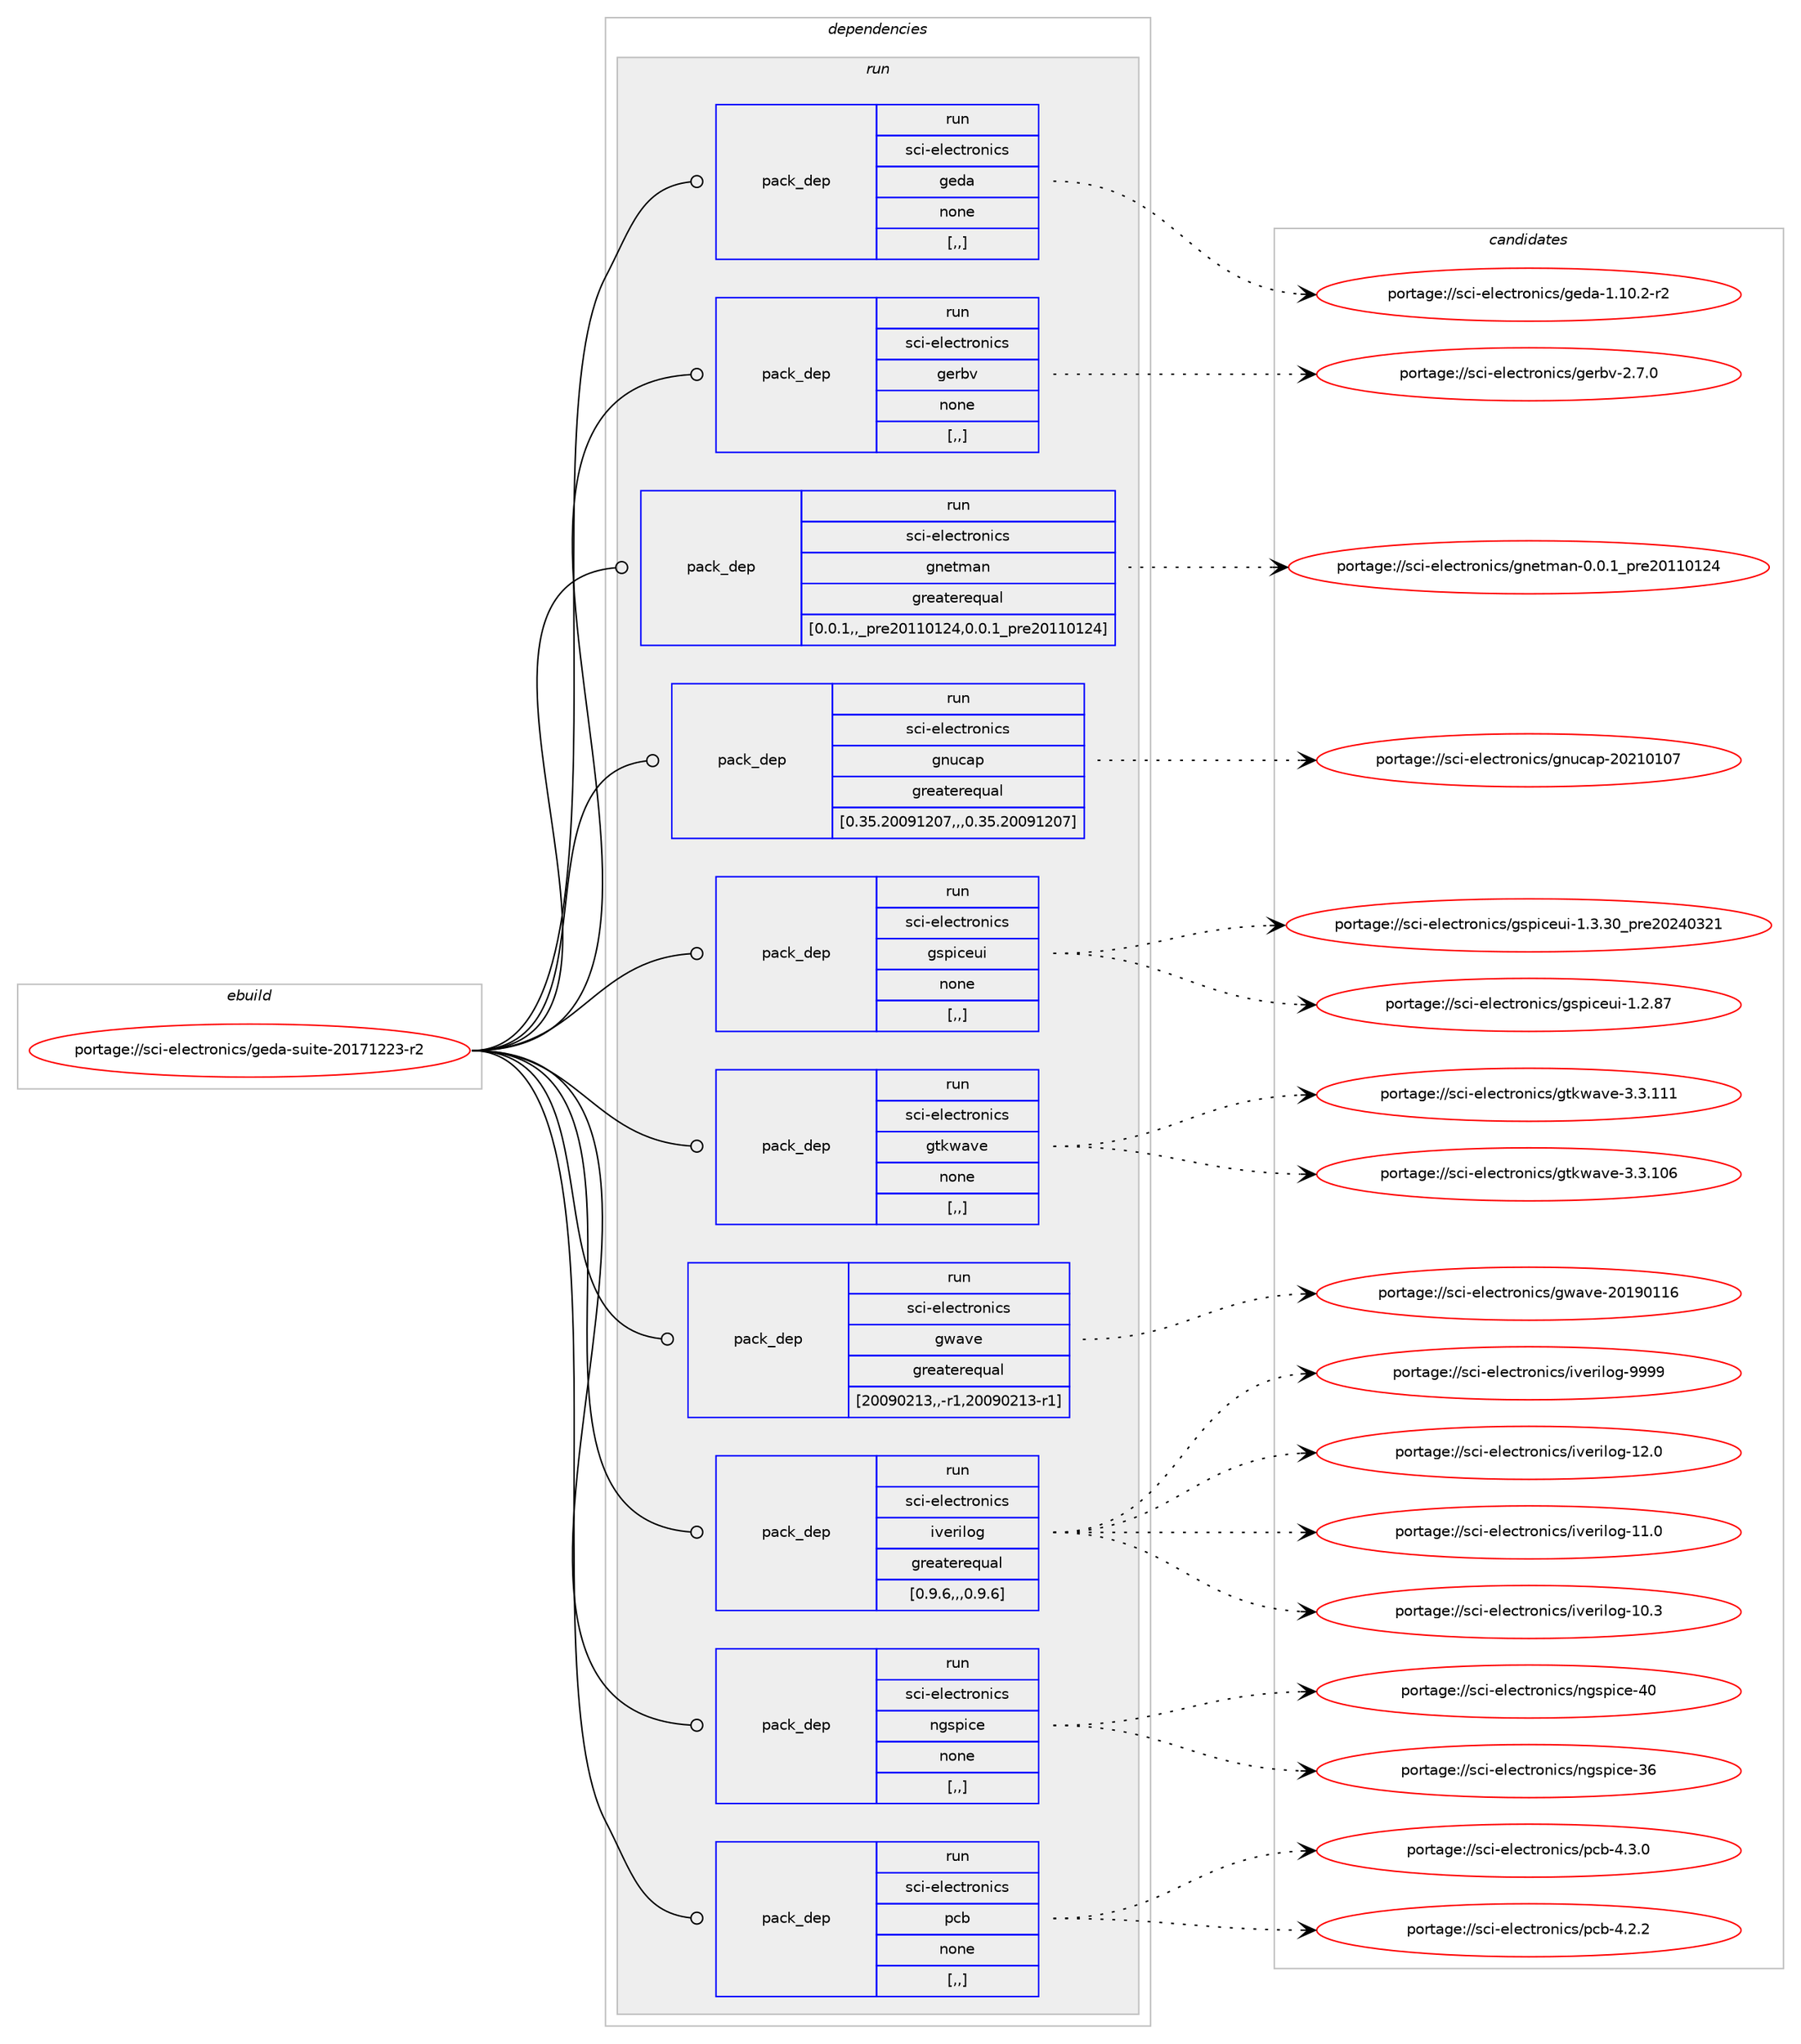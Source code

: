 digraph prolog {

# *************
# Graph options
# *************

newrank=true;
concentrate=true;
compound=true;
graph [rankdir=LR,fontname=Helvetica,fontsize=10,ranksep=1.5];#, ranksep=2.5, nodesep=0.2];
edge  [arrowhead=vee];
node  [fontname=Helvetica,fontsize=10];

# **********
# The ebuild
# **********

subgraph cluster_leftcol {
color=gray;
rank=same;
label=<<i>ebuild</i>>;
id [label="portage://sci-electronics/geda-suite-20171223-r2", color=red, width=4, href="../sci-electronics/geda-suite-20171223-r2.svg"];
}

# ****************
# The dependencies
# ****************

subgraph cluster_midcol {
color=gray;
label=<<i>dependencies</i>>;
subgraph cluster_compile {
fillcolor="#eeeeee";
style=filled;
label=<<i>compile</i>>;
}
subgraph cluster_compileandrun {
fillcolor="#eeeeee";
style=filled;
label=<<i>compile and run</i>>;
}
subgraph cluster_run {
fillcolor="#eeeeee";
style=filled;
label=<<i>run</i>>;
subgraph pack285291 {
dependency391924 [label=<<TABLE BORDER="0" CELLBORDER="1" CELLSPACING="0" CELLPADDING="4" WIDTH="220"><TR><TD ROWSPAN="6" CELLPADDING="30">pack_dep</TD></TR><TR><TD WIDTH="110">run</TD></TR><TR><TD>sci-electronics</TD></TR><TR><TD>geda</TD></TR><TR><TD>none</TD></TR><TR><TD>[,,]</TD></TR></TABLE>>, shape=none, color=blue];
}
id:e -> dependency391924:w [weight=20,style="solid",arrowhead="odot"];
subgraph pack285292 {
dependency391925 [label=<<TABLE BORDER="0" CELLBORDER="1" CELLSPACING="0" CELLPADDING="4" WIDTH="220"><TR><TD ROWSPAN="6" CELLPADDING="30">pack_dep</TD></TR><TR><TD WIDTH="110">run</TD></TR><TR><TD>sci-electronics</TD></TR><TR><TD>gerbv</TD></TR><TR><TD>none</TD></TR><TR><TD>[,,]</TD></TR></TABLE>>, shape=none, color=blue];
}
id:e -> dependency391925:w [weight=20,style="solid",arrowhead="odot"];
subgraph pack285293 {
dependency391926 [label=<<TABLE BORDER="0" CELLBORDER="1" CELLSPACING="0" CELLPADDING="4" WIDTH="220"><TR><TD ROWSPAN="6" CELLPADDING="30">pack_dep</TD></TR><TR><TD WIDTH="110">run</TD></TR><TR><TD>sci-electronics</TD></TR><TR><TD>gnetman</TD></TR><TR><TD>greaterequal</TD></TR><TR><TD>[0.0.1,,_pre20110124,0.0.1_pre20110124]</TD></TR></TABLE>>, shape=none, color=blue];
}
id:e -> dependency391926:w [weight=20,style="solid",arrowhead="odot"];
subgraph pack285294 {
dependency391927 [label=<<TABLE BORDER="0" CELLBORDER="1" CELLSPACING="0" CELLPADDING="4" WIDTH="220"><TR><TD ROWSPAN="6" CELLPADDING="30">pack_dep</TD></TR><TR><TD WIDTH="110">run</TD></TR><TR><TD>sci-electronics</TD></TR><TR><TD>gnucap</TD></TR><TR><TD>greaterequal</TD></TR><TR><TD>[0.35.20091207,,,0.35.20091207]</TD></TR></TABLE>>, shape=none, color=blue];
}
id:e -> dependency391927:w [weight=20,style="solid",arrowhead="odot"];
subgraph pack285295 {
dependency391928 [label=<<TABLE BORDER="0" CELLBORDER="1" CELLSPACING="0" CELLPADDING="4" WIDTH="220"><TR><TD ROWSPAN="6" CELLPADDING="30">pack_dep</TD></TR><TR><TD WIDTH="110">run</TD></TR><TR><TD>sci-electronics</TD></TR><TR><TD>gspiceui</TD></TR><TR><TD>none</TD></TR><TR><TD>[,,]</TD></TR></TABLE>>, shape=none, color=blue];
}
id:e -> dependency391928:w [weight=20,style="solid",arrowhead="odot"];
subgraph pack285296 {
dependency391929 [label=<<TABLE BORDER="0" CELLBORDER="1" CELLSPACING="0" CELLPADDING="4" WIDTH="220"><TR><TD ROWSPAN="6" CELLPADDING="30">pack_dep</TD></TR><TR><TD WIDTH="110">run</TD></TR><TR><TD>sci-electronics</TD></TR><TR><TD>gtkwave</TD></TR><TR><TD>none</TD></TR><TR><TD>[,,]</TD></TR></TABLE>>, shape=none, color=blue];
}
id:e -> dependency391929:w [weight=20,style="solid",arrowhead="odot"];
subgraph pack285297 {
dependency391930 [label=<<TABLE BORDER="0" CELLBORDER="1" CELLSPACING="0" CELLPADDING="4" WIDTH="220"><TR><TD ROWSPAN="6" CELLPADDING="30">pack_dep</TD></TR><TR><TD WIDTH="110">run</TD></TR><TR><TD>sci-electronics</TD></TR><TR><TD>gwave</TD></TR><TR><TD>greaterequal</TD></TR><TR><TD>[20090213,,-r1,20090213-r1]</TD></TR></TABLE>>, shape=none, color=blue];
}
id:e -> dependency391930:w [weight=20,style="solid",arrowhead="odot"];
subgraph pack285298 {
dependency391931 [label=<<TABLE BORDER="0" CELLBORDER="1" CELLSPACING="0" CELLPADDING="4" WIDTH="220"><TR><TD ROWSPAN="6" CELLPADDING="30">pack_dep</TD></TR><TR><TD WIDTH="110">run</TD></TR><TR><TD>sci-electronics</TD></TR><TR><TD>iverilog</TD></TR><TR><TD>greaterequal</TD></TR><TR><TD>[0.9.6,,,0.9.6]</TD></TR></TABLE>>, shape=none, color=blue];
}
id:e -> dependency391931:w [weight=20,style="solid",arrowhead="odot"];
subgraph pack285299 {
dependency391932 [label=<<TABLE BORDER="0" CELLBORDER="1" CELLSPACING="0" CELLPADDING="4" WIDTH="220"><TR><TD ROWSPAN="6" CELLPADDING="30">pack_dep</TD></TR><TR><TD WIDTH="110">run</TD></TR><TR><TD>sci-electronics</TD></TR><TR><TD>ngspice</TD></TR><TR><TD>none</TD></TR><TR><TD>[,,]</TD></TR></TABLE>>, shape=none, color=blue];
}
id:e -> dependency391932:w [weight=20,style="solid",arrowhead="odot"];
subgraph pack285300 {
dependency391933 [label=<<TABLE BORDER="0" CELLBORDER="1" CELLSPACING="0" CELLPADDING="4" WIDTH="220"><TR><TD ROWSPAN="6" CELLPADDING="30">pack_dep</TD></TR><TR><TD WIDTH="110">run</TD></TR><TR><TD>sci-electronics</TD></TR><TR><TD>pcb</TD></TR><TR><TD>none</TD></TR><TR><TD>[,,]</TD></TR></TABLE>>, shape=none, color=blue];
}
id:e -> dependency391933:w [weight=20,style="solid",arrowhead="odot"];
}
}

# **************
# The candidates
# **************

subgraph cluster_choices {
rank=same;
color=gray;
label=<<i>candidates</i>>;

subgraph choice285291 {
color=black;
nodesep=1;
choice115991054510110810199116114111110105991154710310110097454946494846504511450 [label="portage://sci-electronics/geda-1.10.2-r2", color=red, width=4,href="../sci-electronics/geda-1.10.2-r2.svg"];
dependency391924:e -> choice115991054510110810199116114111110105991154710310110097454946494846504511450:w [style=dotted,weight="100"];
}
subgraph choice285292 {
color=black;
nodesep=1;
choice115991054510110810199116114111110105991154710310111498118455046554648 [label="portage://sci-electronics/gerbv-2.7.0", color=red, width=4,href="../sci-electronics/gerbv-2.7.0.svg"];
dependency391925:e -> choice115991054510110810199116114111110105991154710310111498118455046554648:w [style=dotted,weight="100"];
}
subgraph choice285293 {
color=black;
nodesep=1;
choice115991054510110810199116114111110105991154710311010111610997110454846484649951121141015048494948495052 [label="portage://sci-electronics/gnetman-0.0.1_pre20110124", color=red, width=4,href="../sci-electronics/gnetman-0.0.1_pre20110124.svg"];
dependency391926:e -> choice115991054510110810199116114111110105991154710311010111610997110454846484649951121141015048494948495052:w [style=dotted,weight="100"];
}
subgraph choice285294 {
color=black;
nodesep=1;
choice11599105451011081019911611411111010599115471031101179997112455048504948494855 [label="portage://sci-electronics/gnucap-20210107", color=red, width=4,href="../sci-electronics/gnucap-20210107.svg"];
dependency391927:e -> choice11599105451011081019911611411111010599115471031101179997112455048504948494855:w [style=dotted,weight="100"];
}
subgraph choice285295 {
color=black;
nodesep=1;
choice11599105451011081019911611411111010599115471031151121059910111710545494651465148951121141015048505248515049 [label="portage://sci-electronics/gspiceui-1.3.30_pre20240321", color=red, width=4,href="../sci-electronics/gspiceui-1.3.30_pre20240321.svg"];
choice11599105451011081019911611411111010599115471031151121059910111710545494650465655 [label="portage://sci-electronics/gspiceui-1.2.87", color=red, width=4,href="../sci-electronics/gspiceui-1.2.87.svg"];
dependency391928:e -> choice11599105451011081019911611411111010599115471031151121059910111710545494651465148951121141015048505248515049:w [style=dotted,weight="100"];
dependency391928:e -> choice11599105451011081019911611411111010599115471031151121059910111710545494650465655:w [style=dotted,weight="100"];
}
subgraph choice285296 {
color=black;
nodesep=1;
choice1159910545101108101991161141111101059911547103116107119971181014551465146494949 [label="portage://sci-electronics/gtkwave-3.3.111", color=red, width=4,href="../sci-electronics/gtkwave-3.3.111.svg"];
choice1159910545101108101991161141111101059911547103116107119971181014551465146494854 [label="portage://sci-electronics/gtkwave-3.3.106", color=red, width=4,href="../sci-electronics/gtkwave-3.3.106.svg"];
dependency391929:e -> choice1159910545101108101991161141111101059911547103116107119971181014551465146494949:w [style=dotted,weight="100"];
dependency391929:e -> choice1159910545101108101991161141111101059911547103116107119971181014551465146494854:w [style=dotted,weight="100"];
}
subgraph choice285297 {
color=black;
nodesep=1;
choice115991054510110810199116114111110105991154710311997118101455048495748494954 [label="portage://sci-electronics/gwave-20190116", color=red, width=4,href="../sci-electronics/gwave-20190116.svg"];
dependency391930:e -> choice115991054510110810199116114111110105991154710311997118101455048495748494954:w [style=dotted,weight="100"];
}
subgraph choice285298 {
color=black;
nodesep=1;
choice11599105451011081019911611411111010599115471051181011141051081111034557575757 [label="portage://sci-electronics/iverilog-9999", color=red, width=4,href="../sci-electronics/iverilog-9999.svg"];
choice11599105451011081019911611411111010599115471051181011141051081111034549504648 [label="portage://sci-electronics/iverilog-12.0", color=red, width=4,href="../sci-electronics/iverilog-12.0.svg"];
choice11599105451011081019911611411111010599115471051181011141051081111034549494648 [label="portage://sci-electronics/iverilog-11.0", color=red, width=4,href="../sci-electronics/iverilog-11.0.svg"];
choice11599105451011081019911611411111010599115471051181011141051081111034549484651 [label="portage://sci-electronics/iverilog-10.3", color=red, width=4,href="../sci-electronics/iverilog-10.3.svg"];
dependency391931:e -> choice11599105451011081019911611411111010599115471051181011141051081111034557575757:w [style=dotted,weight="100"];
dependency391931:e -> choice11599105451011081019911611411111010599115471051181011141051081111034549504648:w [style=dotted,weight="100"];
dependency391931:e -> choice11599105451011081019911611411111010599115471051181011141051081111034549494648:w [style=dotted,weight="100"];
dependency391931:e -> choice11599105451011081019911611411111010599115471051181011141051081111034549484651:w [style=dotted,weight="100"];
}
subgraph choice285299 {
color=black;
nodesep=1;
choice115991054510110810199116114111110105991154711010311511210599101455248 [label="portage://sci-electronics/ngspice-40", color=red, width=4,href="../sci-electronics/ngspice-40.svg"];
choice115991054510110810199116114111110105991154711010311511210599101455154 [label="portage://sci-electronics/ngspice-36", color=red, width=4,href="../sci-electronics/ngspice-36.svg"];
dependency391932:e -> choice115991054510110810199116114111110105991154711010311511210599101455248:w [style=dotted,weight="100"];
dependency391932:e -> choice115991054510110810199116114111110105991154711010311511210599101455154:w [style=dotted,weight="100"];
}
subgraph choice285300 {
color=black;
nodesep=1;
choice11599105451011081019911611411111010599115471129998455246514648 [label="portage://sci-electronics/pcb-4.3.0", color=red, width=4,href="../sci-electronics/pcb-4.3.0.svg"];
choice11599105451011081019911611411111010599115471129998455246504650 [label="portage://sci-electronics/pcb-4.2.2", color=red, width=4,href="../sci-electronics/pcb-4.2.2.svg"];
dependency391933:e -> choice11599105451011081019911611411111010599115471129998455246514648:w [style=dotted,weight="100"];
dependency391933:e -> choice11599105451011081019911611411111010599115471129998455246504650:w [style=dotted,weight="100"];
}
}

}

